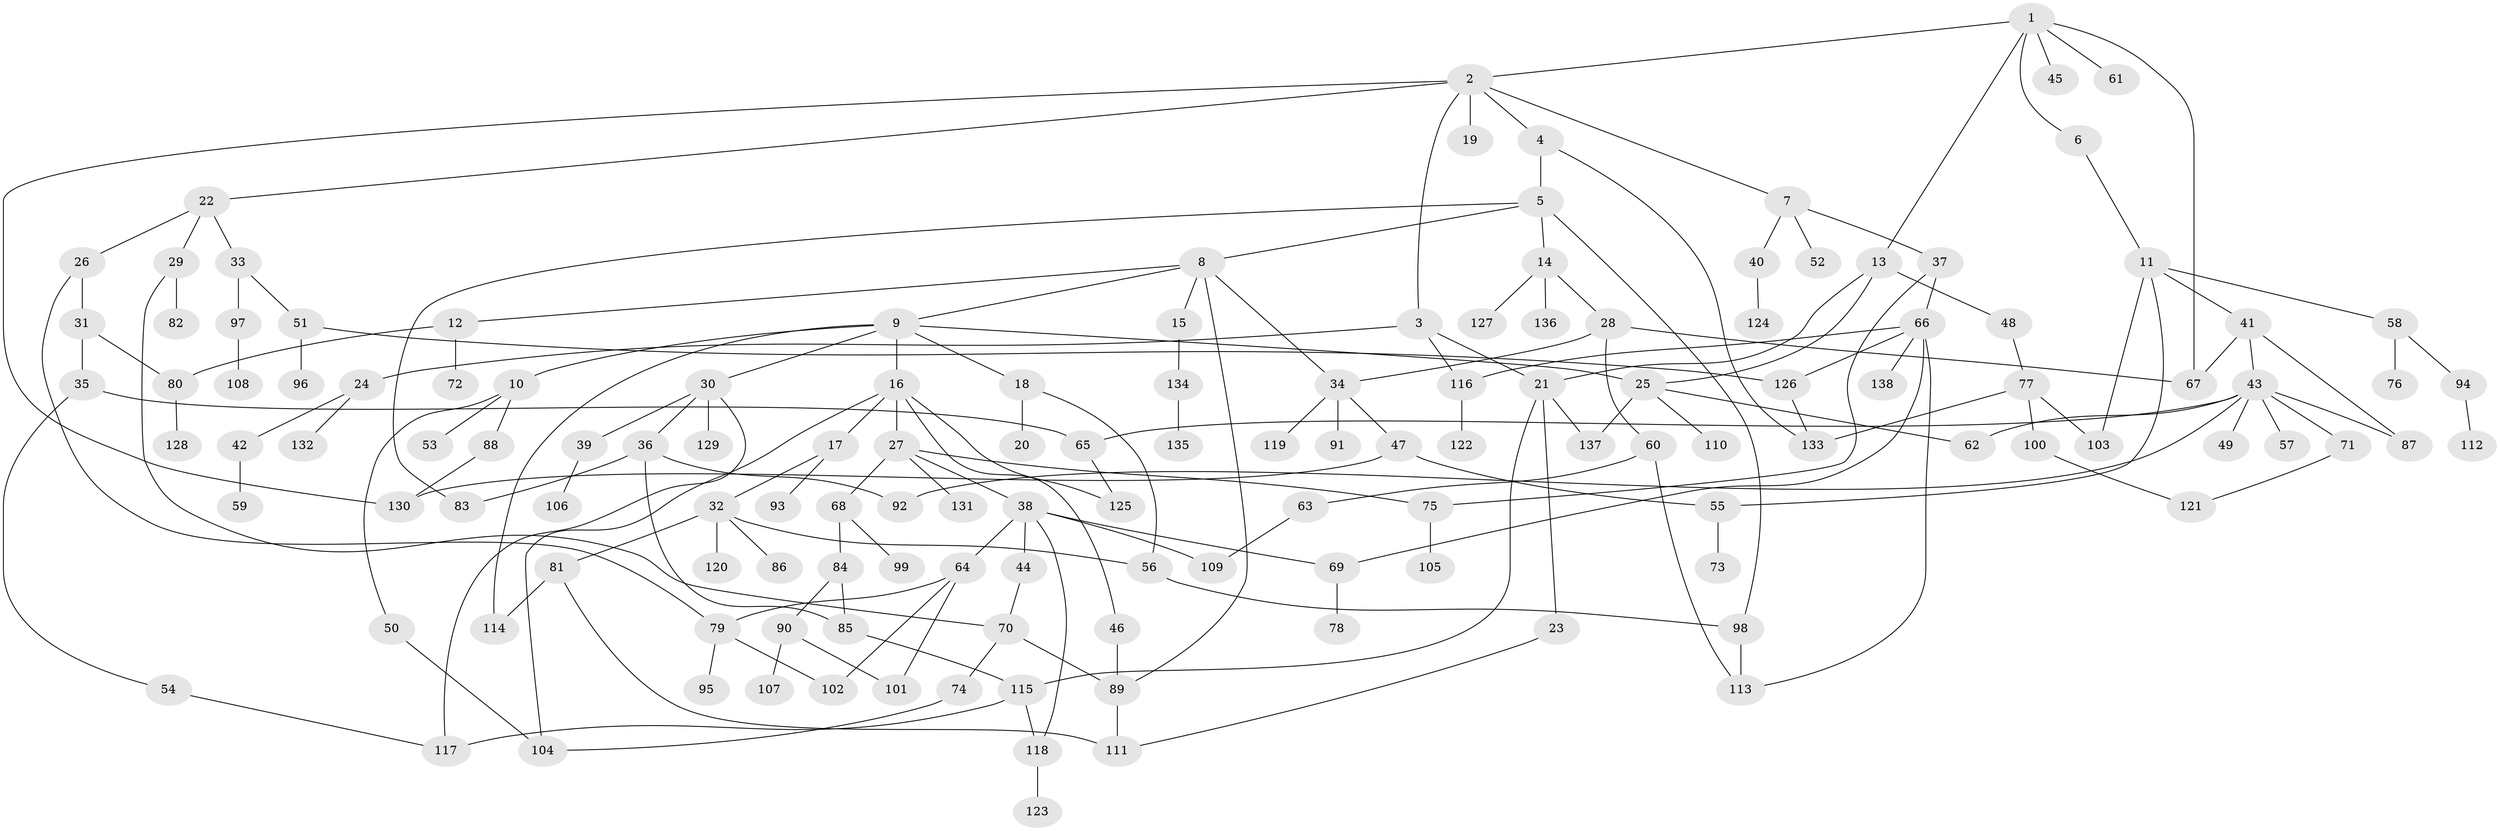 // coarse degree distribution, {6: 0.0625, 8: 0.010416666666666666, 5: 0.041666666666666664, 9: 0.010416666666666666, 3: 0.13541666666666666, 10: 0.010416666666666666, 4: 0.14583333333333334, 2: 0.25, 1: 0.3020833333333333, 7: 0.03125}
// Generated by graph-tools (version 1.1) at 2025/23/03/03/25 07:23:34]
// undirected, 138 vertices, 182 edges
graph export_dot {
graph [start="1"]
  node [color=gray90,style=filled];
  1;
  2;
  3;
  4;
  5;
  6;
  7;
  8;
  9;
  10;
  11;
  12;
  13;
  14;
  15;
  16;
  17;
  18;
  19;
  20;
  21;
  22;
  23;
  24;
  25;
  26;
  27;
  28;
  29;
  30;
  31;
  32;
  33;
  34;
  35;
  36;
  37;
  38;
  39;
  40;
  41;
  42;
  43;
  44;
  45;
  46;
  47;
  48;
  49;
  50;
  51;
  52;
  53;
  54;
  55;
  56;
  57;
  58;
  59;
  60;
  61;
  62;
  63;
  64;
  65;
  66;
  67;
  68;
  69;
  70;
  71;
  72;
  73;
  74;
  75;
  76;
  77;
  78;
  79;
  80;
  81;
  82;
  83;
  84;
  85;
  86;
  87;
  88;
  89;
  90;
  91;
  92;
  93;
  94;
  95;
  96;
  97;
  98;
  99;
  100;
  101;
  102;
  103;
  104;
  105;
  106;
  107;
  108;
  109;
  110;
  111;
  112;
  113;
  114;
  115;
  116;
  117;
  118;
  119;
  120;
  121;
  122;
  123;
  124;
  125;
  126;
  127;
  128;
  129;
  130;
  131;
  132;
  133;
  134;
  135;
  136;
  137;
  138;
  1 -- 2;
  1 -- 6;
  1 -- 13;
  1 -- 45;
  1 -- 61;
  1 -- 67;
  2 -- 3;
  2 -- 4;
  2 -- 7;
  2 -- 19;
  2 -- 22;
  2 -- 130;
  3 -- 21;
  3 -- 24;
  3 -- 116;
  4 -- 5;
  4 -- 133;
  5 -- 8;
  5 -- 14;
  5 -- 83;
  5 -- 98;
  6 -- 11;
  7 -- 37;
  7 -- 40;
  7 -- 52;
  8 -- 9;
  8 -- 12;
  8 -- 15;
  8 -- 34;
  8 -- 89;
  9 -- 10;
  9 -- 16;
  9 -- 18;
  9 -- 25;
  9 -- 30;
  9 -- 114;
  10 -- 50;
  10 -- 53;
  10 -- 88;
  11 -- 41;
  11 -- 55;
  11 -- 58;
  11 -- 103;
  12 -- 72;
  12 -- 80;
  13 -- 48;
  13 -- 25;
  13 -- 21;
  14 -- 28;
  14 -- 127;
  14 -- 136;
  15 -- 134;
  16 -- 17;
  16 -- 27;
  16 -- 46;
  16 -- 104;
  16 -- 125;
  17 -- 32;
  17 -- 93;
  18 -- 20;
  18 -- 56;
  21 -- 23;
  21 -- 115;
  21 -- 137;
  22 -- 26;
  22 -- 29;
  22 -- 33;
  23 -- 111;
  24 -- 42;
  24 -- 132;
  25 -- 62;
  25 -- 110;
  25 -- 137;
  26 -- 31;
  26 -- 79;
  27 -- 38;
  27 -- 68;
  27 -- 131;
  27 -- 75;
  28 -- 60;
  28 -- 34;
  28 -- 67;
  29 -- 70;
  29 -- 82;
  30 -- 36;
  30 -- 39;
  30 -- 129;
  30 -- 117;
  31 -- 35;
  31 -- 80;
  32 -- 56;
  32 -- 81;
  32 -- 86;
  32 -- 120;
  33 -- 51;
  33 -- 97;
  34 -- 47;
  34 -- 91;
  34 -- 119;
  35 -- 54;
  35 -- 65;
  36 -- 83;
  36 -- 85;
  36 -- 92;
  37 -- 66;
  37 -- 75;
  38 -- 44;
  38 -- 64;
  38 -- 69;
  38 -- 109;
  38 -- 118;
  39 -- 106;
  40 -- 124;
  41 -- 43;
  41 -- 87;
  41 -- 67;
  42 -- 59;
  43 -- 49;
  43 -- 57;
  43 -- 71;
  43 -- 87;
  43 -- 92;
  43 -- 62;
  43 -- 65;
  44 -- 70;
  46 -- 89;
  47 -- 55;
  47 -- 130;
  48 -- 77;
  50 -- 104;
  51 -- 96;
  51 -- 126;
  54 -- 117;
  55 -- 73;
  56 -- 98;
  58 -- 76;
  58 -- 94;
  60 -- 63;
  60 -- 113;
  63 -- 109;
  64 -- 79;
  64 -- 101;
  64 -- 102;
  65 -- 125;
  66 -- 113;
  66 -- 126;
  66 -- 138;
  66 -- 69;
  66 -- 116;
  68 -- 84;
  68 -- 99;
  69 -- 78;
  70 -- 74;
  70 -- 89;
  71 -- 121;
  74 -- 104;
  75 -- 105;
  77 -- 100;
  77 -- 103;
  77 -- 133;
  79 -- 95;
  79 -- 102;
  80 -- 128;
  81 -- 114;
  81 -- 111;
  84 -- 85;
  84 -- 90;
  85 -- 115;
  88 -- 130;
  89 -- 111;
  90 -- 107;
  90 -- 101;
  94 -- 112;
  97 -- 108;
  98 -- 113;
  100 -- 121;
  115 -- 117;
  115 -- 118;
  116 -- 122;
  118 -- 123;
  126 -- 133;
  134 -- 135;
}
